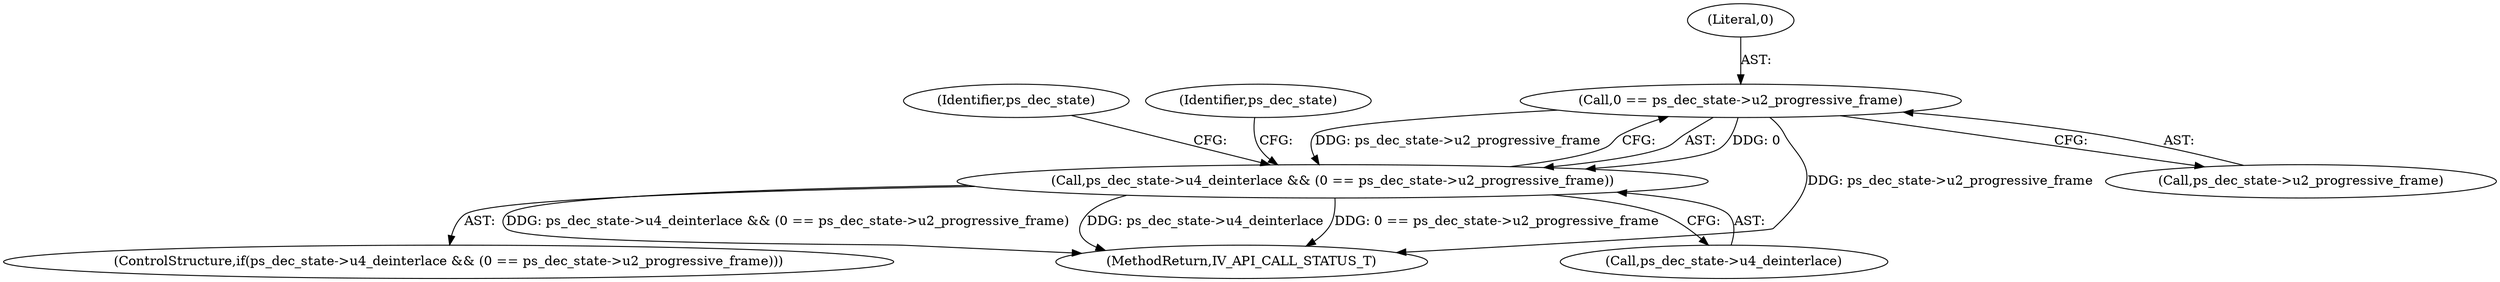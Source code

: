 digraph "0_Android_a86eb798d077b9b25c8f8c77e3c02c2f287c1ce7@pointer" {
"1000700" [label="(Call,0 == ps_dec_state->u2_progressive_frame)"];
"1000696" [label="(Call,ps_dec_state->u4_deinterlace && (0 == ps_dec_state->u2_progressive_frame))"];
"1000700" [label="(Call,0 == ps_dec_state->u2_progressive_frame)"];
"1000696" [label="(Call,ps_dec_state->u4_deinterlace && (0 == ps_dec_state->u2_progressive_frame))"];
"1000717" [label="(Identifier,ps_dec_state)"];
"1000701" [label="(Literal,0)"];
"1001695" [label="(MethodReturn,IV_API_CALL_STATUS_T)"];
"1000702" [label="(Call,ps_dec_state->u2_progressive_frame)"];
"1000695" [label="(ControlStructure,if(ps_dec_state->u4_deinterlace && (0 == ps_dec_state->u2_progressive_frame)))"];
"1000697" [label="(Call,ps_dec_state->u4_deinterlace)"];
"1000707" [label="(Identifier,ps_dec_state)"];
"1000700" -> "1000696"  [label="AST: "];
"1000700" -> "1000702"  [label="CFG: "];
"1000701" -> "1000700"  [label="AST: "];
"1000702" -> "1000700"  [label="AST: "];
"1000696" -> "1000700"  [label="CFG: "];
"1000700" -> "1001695"  [label="DDG: ps_dec_state->u2_progressive_frame"];
"1000700" -> "1000696"  [label="DDG: 0"];
"1000700" -> "1000696"  [label="DDG: ps_dec_state->u2_progressive_frame"];
"1000696" -> "1000695"  [label="AST: "];
"1000696" -> "1000697"  [label="CFG: "];
"1000697" -> "1000696"  [label="AST: "];
"1000707" -> "1000696"  [label="CFG: "];
"1000717" -> "1000696"  [label="CFG: "];
"1000696" -> "1001695"  [label="DDG: 0 == ps_dec_state->u2_progressive_frame"];
"1000696" -> "1001695"  [label="DDG: ps_dec_state->u4_deinterlace && (0 == ps_dec_state->u2_progressive_frame)"];
"1000696" -> "1001695"  [label="DDG: ps_dec_state->u4_deinterlace"];
}
